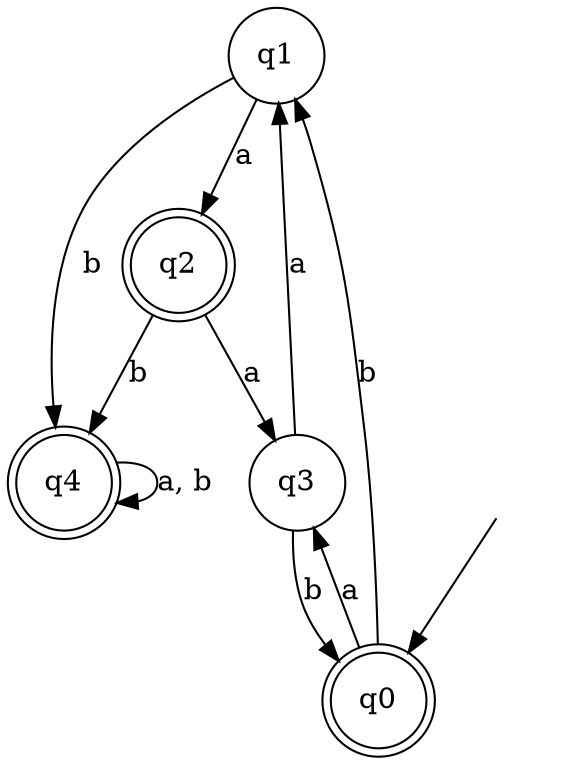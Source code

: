 digraph Automaton {

q1 [shape = circle];

q2 [shape = doublecircle];

q3 [shape = circle];

q4 [shape = doublecircle];

_nil [style = invis];

q0 [shape = doublecircle];

q0 -> q3 [label = "a"];

q3 -> q0 [label = "b"];

q3 -> q1 [label = "a"];

_nil -> q0;

q1 -> q2 [label = "a"];

q1 -> q4 [label = "b"];

q2 -> q3 [label = "a"];

q2 -> q4 [label = "b"];

q0 -> q1 [label = "b"];

q4 -> q4 [label = "a, b"];

}
